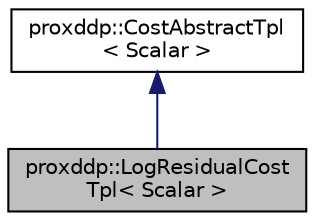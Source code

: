 digraph "proxddp::LogResidualCostTpl&lt; Scalar &gt;"
{
 // LATEX_PDF_SIZE
  bgcolor="transparent";
  edge [fontname="Helvetica",fontsize="10",labelfontname="Helvetica",labelfontsize="10"];
  node [fontname="Helvetica",fontsize="10",shape=record];
  Node1 [label="proxddp::LogResidualCost\lTpl\< Scalar \>",height=0.2,width=0.4,color="black", fillcolor="grey75", style="filled", fontcolor="black",tooltip="Log-barrier of an underlying cost function."];
  Node2 -> Node1 [dir="back",color="midnightblue",fontsize="10",style="solid",fontname="Helvetica"];
  Node2 [label="proxddp::CostAbstractTpl\l\< Scalar \>",height=0.2,width=0.4,color="black",URL="$structproxddp_1_1CostAbstractTpl.html",tooltip=" "];
}
